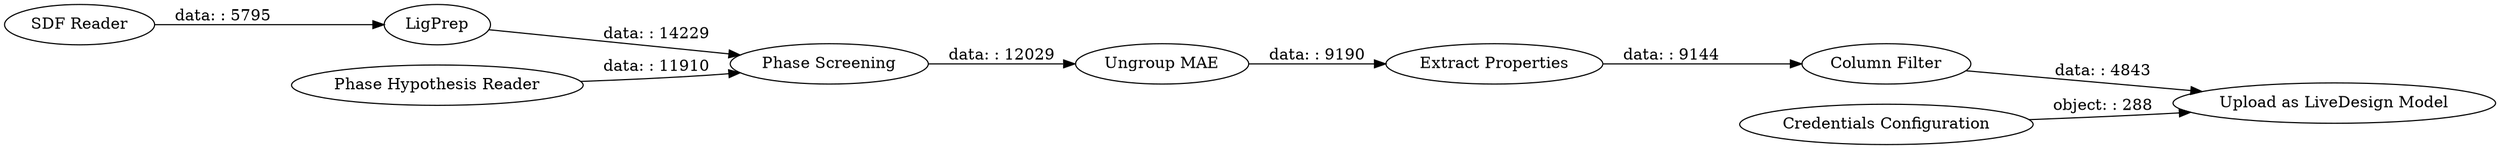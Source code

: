 digraph {
	"-2340967831968420000_21" [label="SDF Reader"]
	"-2340967831968420000_8242" [label="Ungroup MAE"]
	"-2340967831968420000_139" [label="Credentials Configuration"]
	"-2340967831968420000_8309" [label="Phase Hypothesis Reader"]
	"-2340967831968420000_38" [label="Column Filter"]
	"-2340967831968420000_8322" [label="Phase Screening"]
	"-2340967831968420000_140" [label="Upload as LiveDesign Model"]
	"-2340967831968420000_15268" [label=LigPrep]
	"-2340967831968420000_8321" [label="Extract Properties"]
	"-2340967831968420000_8322" -> "-2340967831968420000_8242" [label="data: : 12029"]
	"-2340967831968420000_8321" -> "-2340967831968420000_38" [label="data: : 9144"]
	"-2340967831968420000_8242" -> "-2340967831968420000_8321" [label="data: : 9190"]
	"-2340967831968420000_8309" -> "-2340967831968420000_8322" [label="data: : 11910"]
	"-2340967831968420000_21" -> "-2340967831968420000_15268" [label="data: : 5795"]
	"-2340967831968420000_139" -> "-2340967831968420000_140" [label="object: : 288"]
	"-2340967831968420000_15268" -> "-2340967831968420000_8322" [label="data: : 14229"]
	"-2340967831968420000_38" -> "-2340967831968420000_140" [label="data: : 4843"]
	rankdir=LR
}
